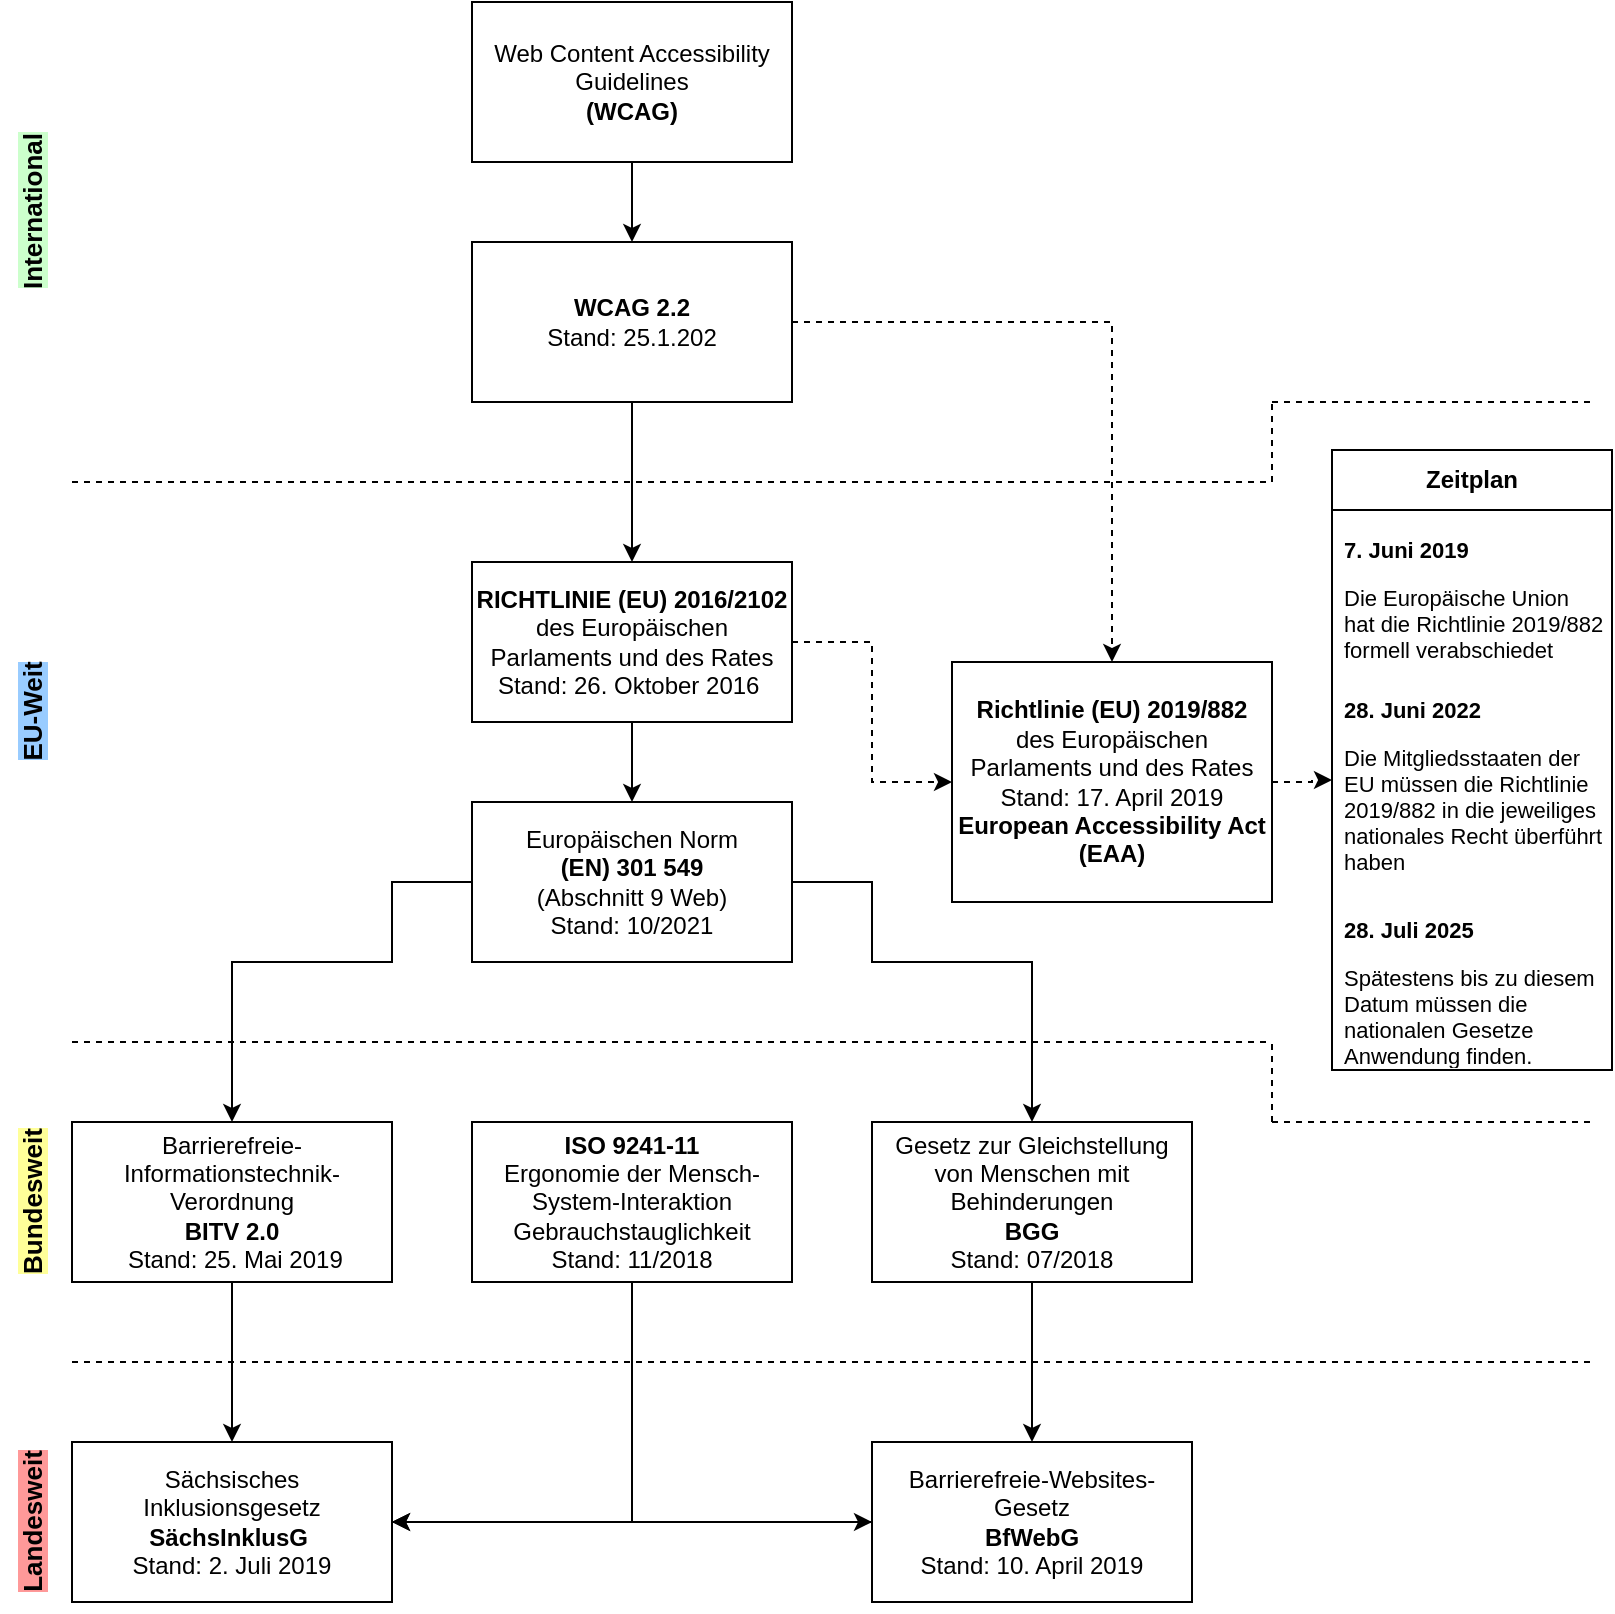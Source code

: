<mxfile version="20.8.22" type="github">
  <diagram name="Seite-1" id="G6BYVdzRIYJGMbFm3Kd0">
    <mxGraphModel dx="1050" dy="581" grid="1" gridSize="10" guides="1" tooltips="1" connect="1" arrows="1" fold="1" page="1" pageScale="1" pageWidth="827" pageHeight="1169" math="0" shadow="0">
      <root>
        <mxCell id="0" />
        <mxCell id="1" parent="0" />
        <mxCell id="gYue3sW4FeC9hepqLlTS-24" style="edgeStyle=orthogonalEdgeStyle;rounded=0;orthogonalLoop=1;jettySize=auto;html=1;fontSize=11;" parent="1" source="gYue3sW4FeC9hepqLlTS-1" target="gYue3sW4FeC9hepqLlTS-2" edge="1">
          <mxGeometry relative="1" as="geometry" />
        </mxCell>
        <mxCell id="gYue3sW4FeC9hepqLlTS-1" value="Web Content Accessibility Guidelines&lt;br&gt;&lt;b&gt;(WCAG)&lt;/b&gt;" style="rounded=0;whiteSpace=wrap;html=1;" parent="1" vertex="1">
          <mxGeometry x="240" y="40" width="160" height="80" as="geometry" />
        </mxCell>
        <mxCell id="gYue3sW4FeC9hepqLlTS-25" style="edgeStyle=orthogonalEdgeStyle;rounded=0;orthogonalLoop=1;jettySize=auto;html=1;entryX=0.5;entryY=0;entryDx=0;entryDy=0;fontSize=11;" parent="1" source="gYue3sW4FeC9hepqLlTS-2" target="gYue3sW4FeC9hepqLlTS-3" edge="1">
          <mxGeometry relative="1" as="geometry" />
        </mxCell>
        <mxCell id="gYue3sW4FeC9hepqLlTS-27" style="edgeStyle=orthogonalEdgeStyle;rounded=0;orthogonalLoop=1;jettySize=auto;html=1;entryX=0.5;entryY=0;entryDx=0;entryDy=0;fontSize=11;dashed=1;" parent="1" source="gYue3sW4FeC9hepqLlTS-2" target="gYue3sW4FeC9hepqLlTS-7" edge="1">
          <mxGeometry relative="1" as="geometry" />
        </mxCell>
        <mxCell id="gYue3sW4FeC9hepqLlTS-2" value="&lt;b&gt;WCAG 2.2&lt;/b&gt;&lt;br&gt;Stand: 25.1.202" style="rounded=0;whiteSpace=wrap;html=1;" parent="1" vertex="1">
          <mxGeometry x="240" y="160" width="160" height="80" as="geometry" />
        </mxCell>
        <mxCell id="gYue3sW4FeC9hepqLlTS-26" style="edgeStyle=orthogonalEdgeStyle;rounded=0;orthogonalLoop=1;jettySize=auto;html=1;fontSize=11;" parent="1" source="gYue3sW4FeC9hepqLlTS-3" target="gYue3sW4FeC9hepqLlTS-4" edge="1">
          <mxGeometry relative="1" as="geometry" />
        </mxCell>
        <mxCell id="gYue3sW4FeC9hepqLlTS-28" style="edgeStyle=orthogonalEdgeStyle;rounded=0;orthogonalLoop=1;jettySize=auto;html=1;entryX=0;entryY=0.5;entryDx=0;entryDy=0;dashed=1;fontSize=11;" parent="1" source="gYue3sW4FeC9hepqLlTS-3" target="gYue3sW4FeC9hepqLlTS-7" edge="1">
          <mxGeometry relative="1" as="geometry" />
        </mxCell>
        <mxCell id="gYue3sW4FeC9hepqLlTS-3" value="&lt;b&gt;RICHTLINIE (EU) 2016/2102&lt;br&gt;&lt;/b&gt;des Europäischen Parlaments und des Rates&lt;br&gt;Stand: 26. Oktober 2016&amp;nbsp;" style="rounded=0;whiteSpace=wrap;html=1;" parent="1" vertex="1">
          <mxGeometry x="240" y="320" width="160" height="80" as="geometry" />
        </mxCell>
        <mxCell id="gYue3sW4FeC9hepqLlTS-30" style="edgeStyle=orthogonalEdgeStyle;rounded=0;orthogonalLoop=1;jettySize=auto;html=1;entryX=0.5;entryY=0;entryDx=0;entryDy=0;fontSize=11;" parent="1" source="gYue3sW4FeC9hepqLlTS-4" target="gYue3sW4FeC9hepqLlTS-5" edge="1">
          <mxGeometry relative="1" as="geometry">
            <Array as="points">
              <mxPoint x="200" y="480" />
              <mxPoint x="200" y="520" />
              <mxPoint x="120" y="520" />
            </Array>
          </mxGeometry>
        </mxCell>
        <mxCell id="gYue3sW4FeC9hepqLlTS-31" style="edgeStyle=orthogonalEdgeStyle;rounded=0;orthogonalLoop=1;jettySize=auto;html=1;entryX=0.5;entryY=0;entryDx=0;entryDy=0;fontSize=11;" parent="1" source="gYue3sW4FeC9hepqLlTS-4" target="gYue3sW4FeC9hepqLlTS-6" edge="1">
          <mxGeometry relative="1" as="geometry">
            <Array as="points">
              <mxPoint x="440" y="480" />
              <mxPoint x="440" y="520" />
              <mxPoint x="520" y="520" />
            </Array>
          </mxGeometry>
        </mxCell>
        <mxCell id="gYue3sW4FeC9hepqLlTS-4" value="Europäischen Norm &lt;br&gt;&lt;b&gt;(EN) 301 549 &lt;/b&gt;&lt;br&gt;(Abschnitt 9 Web)&lt;br&gt;Stand: 10/2021" style="rounded=0;whiteSpace=wrap;html=1;" parent="1" vertex="1">
          <mxGeometry x="240" y="440" width="160" height="80" as="geometry" />
        </mxCell>
        <mxCell id="gYue3sW4FeC9hepqLlTS-32" style="edgeStyle=orthogonalEdgeStyle;rounded=0;orthogonalLoop=1;jettySize=auto;html=1;entryX=0.5;entryY=0;entryDx=0;entryDy=0;fontSize=11;" parent="1" source="gYue3sW4FeC9hepqLlTS-5" target="gYue3sW4FeC9hepqLlTS-11" edge="1">
          <mxGeometry relative="1" as="geometry" />
        </mxCell>
        <mxCell id="gYue3sW4FeC9hepqLlTS-5" value="Barrierefreie-Informationstechnik-Verordnung &lt;br&gt;&lt;b&gt;BITV 2.0&lt;br&gt;&lt;/b&gt;&amp;nbsp;Stand: 25. Mai 2019" style="rounded=0;whiteSpace=wrap;html=1;" parent="1" vertex="1">
          <mxGeometry x="40" y="600" width="160" height="80" as="geometry" />
        </mxCell>
        <mxCell id="gYue3sW4FeC9hepqLlTS-33" style="edgeStyle=orthogonalEdgeStyle;rounded=0;orthogonalLoop=1;jettySize=auto;html=1;entryX=0.5;entryY=0;entryDx=0;entryDy=0;fontSize=11;" parent="1" source="gYue3sW4FeC9hepqLlTS-6" target="gYue3sW4FeC9hepqLlTS-12" edge="1">
          <mxGeometry relative="1" as="geometry" />
        </mxCell>
        <mxCell id="gYue3sW4FeC9hepqLlTS-6" value="Gesetz zur Gleichstellung von Menschen mit Behinderungen&lt;br&gt;&lt;b&gt;BGG&lt;/b&gt;&lt;br&gt;Stand: 07/2018" style="rounded=0;whiteSpace=wrap;html=1;" parent="1" vertex="1">
          <mxGeometry x="440" y="600" width="160" height="80" as="geometry" />
        </mxCell>
        <mxCell id="G6BYVdzRIYJGMbFm3Kd0-2" style="edgeStyle=orthogonalEdgeStyle;rounded=0;orthogonalLoop=1;jettySize=auto;html=1;entryX=0;entryY=0.5;entryDx=0;entryDy=0;dashed=1;" edge="1" parent="1" source="gYue3sW4FeC9hepqLlTS-7" target="gYue3sW4FeC9hepqLlTS-15">
          <mxGeometry relative="1" as="geometry" />
        </mxCell>
        <mxCell id="gYue3sW4FeC9hepqLlTS-7" value="&lt;b&gt;Richtlinie (EU) 2019/882&lt;/b&gt; des Europäischen Parlaments und des Rates Stand: 17. April 2019&lt;br&gt;&lt;b&gt;European Accessibility Act (EAA)&lt;/b&gt;" style="rounded=0;whiteSpace=wrap;html=1;" parent="1" vertex="1">
          <mxGeometry x="480" y="370" width="160" height="120" as="geometry" />
        </mxCell>
        <mxCell id="gYue3sW4FeC9hepqLlTS-8" value="" style="endArrow=none;dashed=1;html=1;rounded=0;" parent="1" edge="1">
          <mxGeometry width="50" height="50" relative="1" as="geometry">
            <mxPoint x="40" y="280" as="sourcePoint" />
            <mxPoint x="640" y="280" as="targetPoint" />
          </mxGeometry>
        </mxCell>
        <mxCell id="gYue3sW4FeC9hepqLlTS-9" value="" style="endArrow=none;dashed=1;html=1;rounded=0;" parent="1" edge="1">
          <mxGeometry width="50" height="50" relative="1" as="geometry">
            <mxPoint x="40" y="560" as="sourcePoint" />
            <mxPoint x="640" y="560" as="targetPoint" />
          </mxGeometry>
        </mxCell>
        <mxCell id="gYue3sW4FeC9hepqLlTS-10" value="" style="endArrow=none;dashed=1;html=1;rounded=0;" parent="1" edge="1">
          <mxGeometry width="50" height="50" relative="1" as="geometry">
            <mxPoint x="40" y="720" as="sourcePoint" />
            <mxPoint x="800" y="720" as="targetPoint" />
          </mxGeometry>
        </mxCell>
        <mxCell id="gYue3sW4FeC9hepqLlTS-34" style="edgeStyle=orthogonalEdgeStyle;rounded=0;orthogonalLoop=1;jettySize=auto;html=1;entryX=0;entryY=0.5;entryDx=0;entryDy=0;fontSize=11;" parent="1" source="gYue3sW4FeC9hepqLlTS-11" target="gYue3sW4FeC9hepqLlTS-12" edge="1">
          <mxGeometry relative="1" as="geometry" />
        </mxCell>
        <mxCell id="gYue3sW4FeC9hepqLlTS-11" value="Sächsisches Inklusionsgesetz&lt;br&gt;&lt;b&gt;SächsInklusG&amp;nbsp;&lt;/b&gt;&lt;br&gt;Stand: 2. Juli 2019" style="rounded=0;whiteSpace=wrap;html=1;" parent="1" vertex="1">
          <mxGeometry x="40" y="760" width="160" height="80" as="geometry" />
        </mxCell>
        <mxCell id="gYue3sW4FeC9hepqLlTS-35" style="edgeStyle=orthogonalEdgeStyle;rounded=0;orthogonalLoop=1;jettySize=auto;html=1;entryX=1;entryY=0.5;entryDx=0;entryDy=0;fontSize=11;" parent="1" source="gYue3sW4FeC9hepqLlTS-12" target="gYue3sW4FeC9hepqLlTS-11" edge="1">
          <mxGeometry relative="1" as="geometry" />
        </mxCell>
        <mxCell id="gYue3sW4FeC9hepqLlTS-12" value="Barrierefreie-Websites-Gesetz &lt;br&gt;&lt;b&gt;BfWebG&lt;/b&gt;&lt;br&gt;Stand: 10. April 2019" style="rounded=0;whiteSpace=wrap;html=1;" parent="1" vertex="1">
          <mxGeometry x="440" y="760" width="160" height="80" as="geometry" />
        </mxCell>
        <mxCell id="gYue3sW4FeC9hepqLlTS-13" value="&lt;b&gt;Zeitplan&lt;/b&gt;" style="swimlane;fontStyle=0;childLayout=stackLayout;horizontal=1;startSize=30;horizontalStack=0;resizeParent=1;resizeParentMax=0;resizeLast=0;collapsible=1;marginBottom=0;whiteSpace=wrap;html=1;" parent="1" vertex="1">
          <mxGeometry x="670" y="264" width="140" height="310" as="geometry" />
        </mxCell>
        <mxCell id="gYue3sW4FeC9hepqLlTS-14" value="&lt;p style=&quot;font-size: 11px;&quot; class=&quot;MsoNormal&quot;&gt;&lt;b style=&quot;&quot;&gt;&lt;font style=&quot;font-size: 11px;&quot;&gt;7. Juni 2019&lt;/font&gt;&lt;/b&gt;&lt;/p&gt;&lt;p style=&quot;font-size: 11px;&quot; class=&quot;MsoNormal&quot;&gt;&lt;font style=&quot;font-size: 11px;&quot;&gt;Die Europäische Union hat die Richtlinie 2019/882 formell verabschiedet&lt;/font&gt;&lt;/p&gt;" style="text;strokeColor=none;fillColor=none;align=left;verticalAlign=middle;spacingLeft=4;spacingRight=4;overflow=hidden;points=[[0,0.5],[1,0.5]];portConstraint=eastwest;rotatable=0;whiteSpace=wrap;html=1;" parent="gYue3sW4FeC9hepqLlTS-13" vertex="1">
          <mxGeometry y="30" width="140" height="80" as="geometry" />
        </mxCell>
        <mxCell id="gYue3sW4FeC9hepqLlTS-15" value="&lt;p style=&quot;font-size: 11px;&quot; class=&quot;MsoNormal&quot;&gt;&lt;b style=&quot;&quot;&gt;&lt;font style=&quot;font-size: 11px;&quot;&gt;28. Juni 2022&lt;/font&gt;&lt;/b&gt;&lt;/p&gt;&lt;p style=&quot;font-size: 11px;&quot; class=&quot;MsoNormal&quot;&gt;&lt;font style=&quot;font-size: 11px;&quot;&gt;Die Mitgliedsstaaten der EU müssen die Richtlinie 2019/882 in die jeweiliges nationales Recht überführt haben&lt;/font&gt;&lt;/p&gt;" style="text;strokeColor=none;fillColor=none;align=left;verticalAlign=middle;spacingLeft=4;spacingRight=4;overflow=hidden;points=[[0,0.5],[1,0.5]];portConstraint=eastwest;rotatable=0;whiteSpace=wrap;html=1;" parent="gYue3sW4FeC9hepqLlTS-13" vertex="1">
          <mxGeometry y="110" width="140" height="110" as="geometry" />
        </mxCell>
        <mxCell id="gYue3sW4FeC9hepqLlTS-16" value="&lt;p style=&quot;font-size: 11px;&quot; class=&quot;MsoNormal&quot;&gt;&lt;b style=&quot;&quot;&gt;&lt;font style=&quot;font-size: 11px;&quot;&gt;28. Juli 2025&lt;/font&gt;&lt;/b&gt;&lt;/p&gt;&lt;p style=&quot;font-size: 11px;&quot; class=&quot;MsoNormal&quot;&gt;&lt;font style=&quot;font-size: 11px;&quot;&gt;Spätestens bis zu diesem Datum müssen die nationalen Gesetze&lt;br&gt;Anwendung finden.&lt;/font&gt;&lt;/p&gt;" style="text;strokeColor=none;fillColor=none;align=left;verticalAlign=middle;spacingLeft=4;spacingRight=4;overflow=hidden;points=[[0,0.5],[1,0.5]];portConstraint=eastwest;rotatable=0;whiteSpace=wrap;html=1;" parent="gYue3sW4FeC9hepqLlTS-13" vertex="1">
          <mxGeometry y="220" width="140" height="90" as="geometry" />
        </mxCell>
        <mxCell id="gYue3sW4FeC9hepqLlTS-21" value="" style="endArrow=none;dashed=1;html=1;rounded=0;fontSize=11;" parent="1" edge="1">
          <mxGeometry width="50" height="50" relative="1" as="geometry">
            <mxPoint x="640" y="600" as="sourcePoint" />
            <mxPoint x="640" y="560" as="targetPoint" />
          </mxGeometry>
        </mxCell>
        <mxCell id="gYue3sW4FeC9hepqLlTS-22" value="" style="endArrow=none;dashed=1;html=1;rounded=0;fontSize=11;" parent="1" edge="1">
          <mxGeometry width="50" height="50" relative="1" as="geometry">
            <mxPoint x="640" y="600" as="sourcePoint" />
            <mxPoint x="800" y="600" as="targetPoint" />
          </mxGeometry>
        </mxCell>
        <mxCell id="gYue3sW4FeC9hepqLlTS-23" value="" style="endArrow=none;dashed=1;html=1;rounded=0;fontSize=11;" parent="1" edge="1">
          <mxGeometry width="50" height="50" relative="1" as="geometry">
            <mxPoint x="640" y="240" as="sourcePoint" />
            <mxPoint x="800" y="240" as="targetPoint" />
          </mxGeometry>
        </mxCell>
        <mxCell id="gYue3sW4FeC9hepqLlTS-36" value="&lt;b&gt;&lt;font style=&quot;font-size: 13px; background-color: rgb(204, 255, 204);&quot;&gt;International&lt;/font&gt;&lt;/b&gt;" style="text;html=1;align=center;verticalAlign=middle;resizable=0;points=[];autosize=1;strokeColor=none;fillColor=none;fontSize=11;rotation=-90;" parent="1" vertex="1">
          <mxGeometry x="-30" y="130" width="100" height="30" as="geometry" />
        </mxCell>
        <mxCell id="gYue3sW4FeC9hepqLlTS-37" value="&lt;b&gt;&lt;font style=&quot;font-size: 13px; background-color: rgb(153, 204, 255);&quot;&gt;EU-Weit&lt;/font&gt;&lt;/b&gt;" style="text;html=1;align=center;verticalAlign=middle;resizable=0;points=[];autosize=1;strokeColor=none;fillColor=none;fontSize=11;rotation=-90;" parent="1" vertex="1">
          <mxGeometry x="-15" y="380" width="70" height="30" as="geometry" />
        </mxCell>
        <mxCell id="gYue3sW4FeC9hepqLlTS-38" value="&lt;b&gt;&lt;font style=&quot;font-size: 13px; background-color: rgb(255, 255, 153);&quot;&gt;Bundesweit&lt;/font&gt;&lt;/b&gt;" style="text;html=1;align=center;verticalAlign=middle;resizable=0;points=[];autosize=1;strokeColor=none;fillColor=none;fontSize=11;rotation=-90;" parent="1" vertex="1">
          <mxGeometry x="-30" y="625" width="100" height="30" as="geometry" />
        </mxCell>
        <mxCell id="gYue3sW4FeC9hepqLlTS-39" value="&lt;b&gt;&lt;font style=&quot;font-size: 13px;&quot;&gt;&lt;span style=&quot;background-color: rgb(255, 153, 153);&quot;&gt;Landesweit&lt;/span&gt;&lt;br&gt;&lt;/font&gt;&lt;/b&gt;" style="text;html=1;align=center;verticalAlign=middle;resizable=0;points=[];autosize=1;strokeColor=none;fillColor=none;fontSize=11;rotation=-90;" parent="1" vertex="1">
          <mxGeometry x="-25" y="785" width="90" height="30" as="geometry" />
        </mxCell>
        <mxCell id="G6BYVdzRIYJGMbFm3Kd0-1" value="" style="endArrow=none;dashed=1;html=1;rounded=0;" edge="1" parent="1">
          <mxGeometry width="50" height="50" relative="1" as="geometry">
            <mxPoint x="640" y="280" as="sourcePoint" />
            <mxPoint x="640" y="240" as="targetPoint" />
          </mxGeometry>
        </mxCell>
        <mxCell id="G6BYVdzRIYJGMbFm3Kd0-5" style="edgeStyle=orthogonalEdgeStyle;rounded=0;orthogonalLoop=1;jettySize=auto;html=1;entryX=1;entryY=0.5;entryDx=0;entryDy=0;" edge="1" parent="1" source="G6BYVdzRIYJGMbFm3Kd0-3" target="gYue3sW4FeC9hepqLlTS-11">
          <mxGeometry relative="1" as="geometry">
            <Array as="points">
              <mxPoint x="320" y="800" />
            </Array>
          </mxGeometry>
        </mxCell>
        <mxCell id="G6BYVdzRIYJGMbFm3Kd0-3" value="&lt;b&gt;ISO 9241-11&lt;/b&gt;&lt;br&gt;Ergonomie der Mensch-System-Interaktion Gebrauchstauglichkeit&lt;br&gt;Stand: 11/2018" style="rounded=0;whiteSpace=wrap;html=1;" vertex="1" parent="1">
          <mxGeometry x="240" y="600" width="160" height="80" as="geometry" />
        </mxCell>
      </root>
    </mxGraphModel>
  </diagram>
</mxfile>
